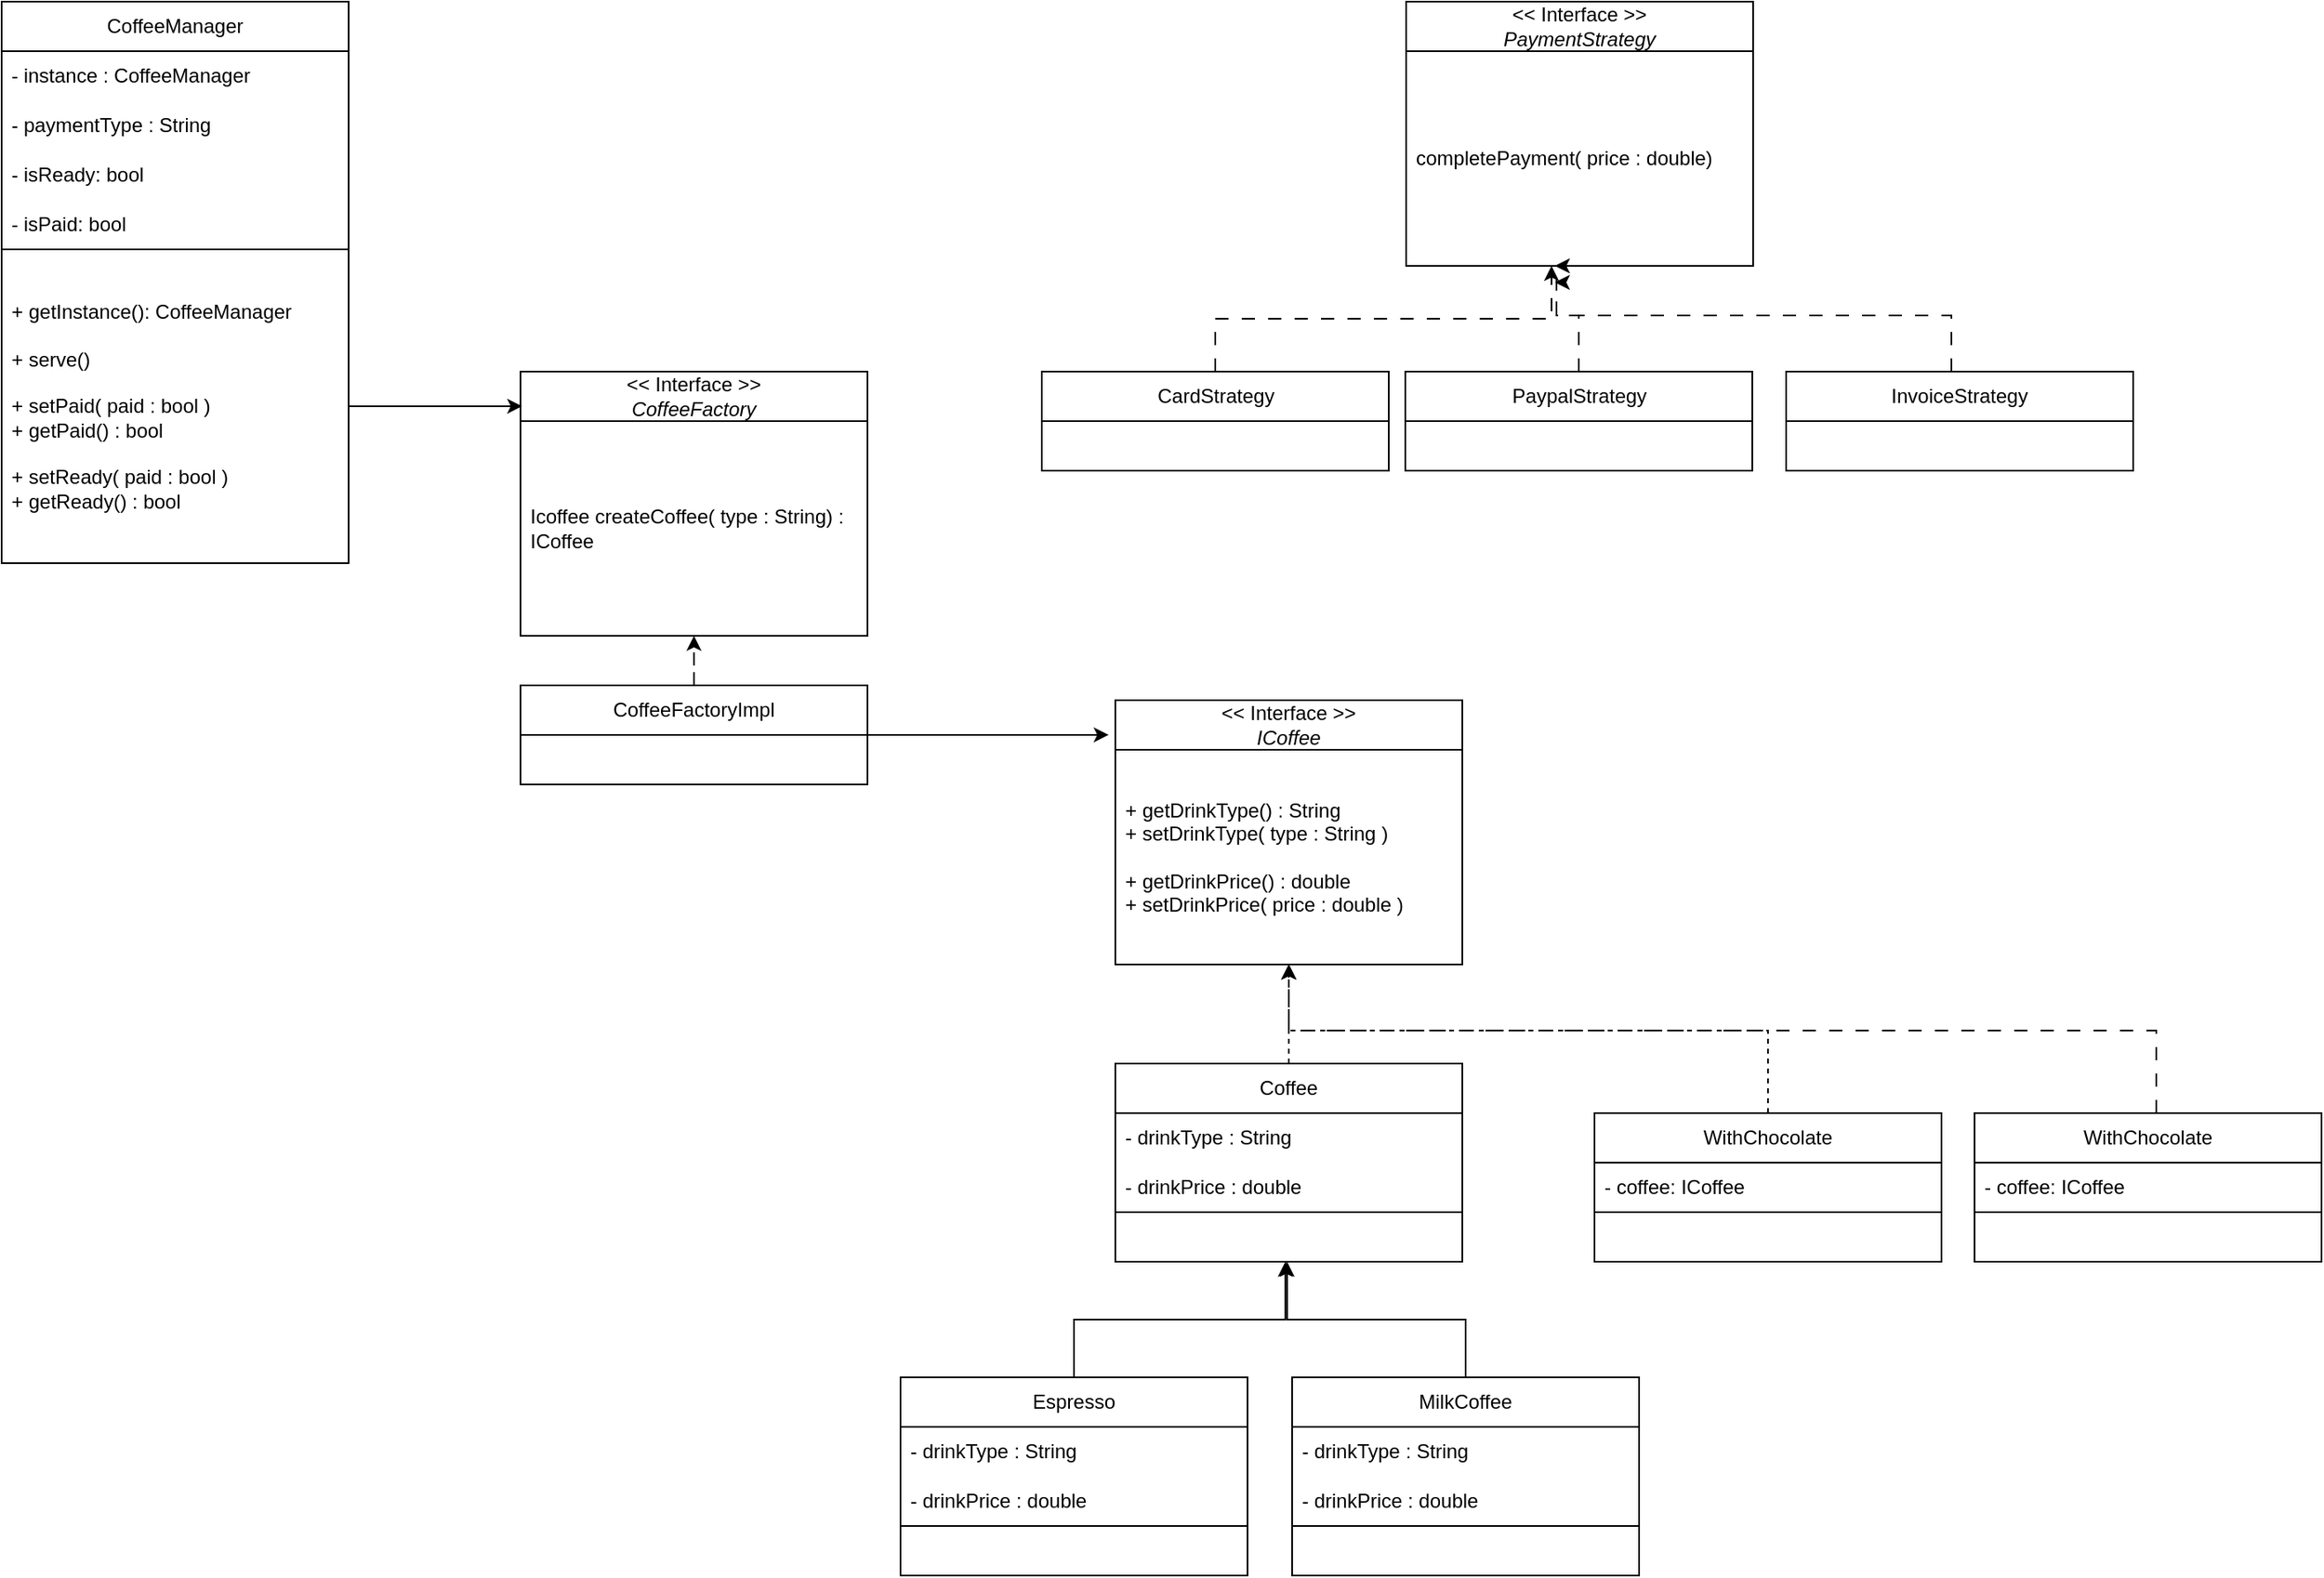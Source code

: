 <mxfile version="24.2.7" type="device">
  <diagram name="Page-1" id="YEgfcRM55mWjNrF7ACM-">
    <mxGraphModel dx="1434" dy="753" grid="1" gridSize="10" guides="1" tooltips="1" connect="1" arrows="1" fold="1" page="1" pageScale="1" pageWidth="827" pageHeight="1169" math="0" shadow="0">
      <root>
        <mxCell id="0" />
        <mxCell id="1" parent="0" />
        <mxCell id="hVjJMQrWqunO9nQEQJOa-1" value="CoffeeManager" style="swimlane;fontStyle=0;childLayout=stackLayout;horizontal=1;startSize=30;horizontalStack=0;resizeParent=1;resizeParentMax=0;resizeLast=0;collapsible=1;marginBottom=0;whiteSpace=wrap;html=1;" vertex="1" parent="1">
          <mxGeometry x="100" y="80" width="210" height="340" as="geometry" />
        </mxCell>
        <mxCell id="hVjJMQrWqunO9nQEQJOa-2" value="- instance : CoffeeManager" style="text;strokeColor=none;fillColor=none;align=left;verticalAlign=middle;spacingLeft=4;spacingRight=4;overflow=hidden;points=[[0,0.5],[1,0.5]];portConstraint=eastwest;rotatable=0;whiteSpace=wrap;html=1;" vertex="1" parent="hVjJMQrWqunO9nQEQJOa-1">
          <mxGeometry y="30" width="210" height="30" as="geometry" />
        </mxCell>
        <mxCell id="hVjJMQrWqunO9nQEQJOa-3" value="- paymentType : String&lt;span style=&quot;white-space: pre;&quot;&gt;&#x9;&lt;/span&gt;&lt;span style=&quot;white-space: pre;&quot;&gt;&#x9;&lt;/span&gt;" style="text;strokeColor=none;fillColor=none;align=left;verticalAlign=middle;spacingLeft=4;spacingRight=4;overflow=hidden;points=[[0,0.5],[1,0.5]];portConstraint=eastwest;rotatable=0;whiteSpace=wrap;html=1;" vertex="1" parent="hVjJMQrWqunO9nQEQJOa-1">
          <mxGeometry y="60" width="210" height="30" as="geometry" />
        </mxCell>
        <mxCell id="hVjJMQrWqunO9nQEQJOa-4" value="&lt;div&gt;- isReady: bool&lt;/div&gt;" style="text;strokeColor=none;fillColor=none;align=left;verticalAlign=middle;spacingLeft=4;spacingRight=4;overflow=hidden;points=[[0,0.5],[1,0.5]];portConstraint=eastwest;rotatable=0;whiteSpace=wrap;html=1;" vertex="1" parent="hVjJMQrWqunO9nQEQJOa-1">
          <mxGeometry y="90" width="210" height="30" as="geometry" />
        </mxCell>
        <mxCell id="hVjJMQrWqunO9nQEQJOa-7" value="&lt;div&gt;- isPaid: bool&lt;/div&gt;" style="text;strokeColor=none;fillColor=none;align=left;verticalAlign=middle;spacingLeft=4;spacingRight=4;overflow=hidden;points=[[0,0.5],[1,0.5]];portConstraint=eastwest;rotatable=0;whiteSpace=wrap;html=1;" vertex="1" parent="hVjJMQrWqunO9nQEQJOa-1">
          <mxGeometry y="120" width="210" height="30" as="geometry" />
        </mxCell>
        <mxCell id="hVjJMQrWqunO9nQEQJOa-8" value="&lt;div&gt;+ getInstance(): CoffeeManager&lt;/div&gt;&lt;div&gt;&lt;br&gt;&lt;/div&gt;&lt;div&gt;+ serve()&lt;/div&gt;&lt;div&gt;&lt;br&gt;&lt;/div&gt;&lt;div&gt;+ setPaid( paid : bool )&lt;/div&gt;&lt;div&gt;+ getPaid() : bool&lt;/div&gt;&lt;div&gt;&lt;br&gt;&lt;/div&gt;&lt;div&gt;+ setReady( paid : bool )&lt;/div&gt;&lt;div&gt;+ getReady() : bool&lt;/div&gt;" style="text;strokeColor=default;fillColor=none;align=left;verticalAlign=middle;spacingLeft=4;spacingRight=4;overflow=hidden;points=[[0,0.5],[1,0.5]];portConstraint=eastwest;rotatable=0;whiteSpace=wrap;html=1;" vertex="1" parent="hVjJMQrWqunO9nQEQJOa-1">
          <mxGeometry y="150" width="210" height="190" as="geometry" />
        </mxCell>
        <mxCell id="hVjJMQrWqunO9nQEQJOa-24" style="edgeStyle=orthogonalEdgeStyle;rounded=0;orthogonalLoop=1;jettySize=auto;html=1;entryX=0.5;entryY=1;entryDx=0;entryDy=0;dashed=1;exitX=0.5;exitY=0;exitDx=0;exitDy=0;" edge="1" parent="1" source="hVjJMQrWqunO9nQEQJOa-18" target="hVjJMQrWqunO9nQEQJOa-12">
          <mxGeometry relative="1" as="geometry">
            <mxPoint x="964" y="683" as="sourcePoint" />
            <Array as="points">
              <mxPoint x="879" y="723" />
            </Array>
          </mxGeometry>
        </mxCell>
        <mxCell id="hVjJMQrWqunO9nQEQJOa-12" value="&lt;div&gt;&amp;lt;&amp;lt; Interface &amp;gt;&amp;gt;&lt;/div&gt;&lt;div&gt;&lt;i&gt;ICoffee&lt;/i&gt;&lt;/div&gt;" style="swimlane;fontStyle=0;childLayout=stackLayout;horizontal=1;startSize=30;horizontalStack=0;resizeParent=1;resizeParentMax=0;resizeLast=0;collapsible=1;marginBottom=0;whiteSpace=wrap;html=1;" vertex="1" parent="1">
          <mxGeometry x="774" y="503" width="210" height="160" as="geometry" />
        </mxCell>
        <mxCell id="hVjJMQrWqunO9nQEQJOa-17" value="&lt;div&gt;+ getDrinkType() : String&lt;/div&gt;&lt;div&gt;+ setDrinkType( type : String )&lt;/div&gt;&lt;div&gt;&lt;br&gt;&lt;/div&gt;&lt;div&gt;+ getDrinkPrice() : double&lt;/div&gt;&lt;div&gt;+ setDrinkPrice( price : double )&lt;/div&gt;" style="text;strokeColor=default;fillColor=none;align=left;verticalAlign=middle;spacingLeft=4;spacingRight=4;overflow=hidden;points=[[0,0.5],[1,0.5]];portConstraint=eastwest;rotatable=0;whiteSpace=wrap;html=1;" vertex="1" parent="hVjJMQrWqunO9nQEQJOa-12">
          <mxGeometry y="30" width="210" height="130" as="geometry" />
        </mxCell>
        <mxCell id="hVjJMQrWqunO9nQEQJOa-18" value="Coffee" style="swimlane;fontStyle=0;childLayout=stackLayout;horizontal=1;startSize=30;horizontalStack=0;resizeParent=1;resizeParentMax=0;resizeLast=0;collapsible=1;marginBottom=0;whiteSpace=wrap;html=1;" vertex="1" parent="1">
          <mxGeometry x="774" y="723" width="210" height="120" as="geometry" />
        </mxCell>
        <mxCell id="hVjJMQrWqunO9nQEQJOa-19" value="- drinkType : String" style="text;strokeColor=none;fillColor=none;align=left;verticalAlign=middle;spacingLeft=4;spacingRight=4;overflow=hidden;points=[[0,0.5],[1,0.5]];portConstraint=eastwest;rotatable=0;whiteSpace=wrap;html=1;" vertex="1" parent="hVjJMQrWqunO9nQEQJOa-18">
          <mxGeometry y="30" width="210" height="30" as="geometry" />
        </mxCell>
        <mxCell id="hVjJMQrWqunO9nQEQJOa-20" value="- drinkPrice : double" style="text;strokeColor=none;fillColor=none;align=left;verticalAlign=middle;spacingLeft=4;spacingRight=4;overflow=hidden;points=[[0,0.5],[1,0.5]];portConstraint=eastwest;rotatable=0;whiteSpace=wrap;html=1;" vertex="1" parent="hVjJMQrWqunO9nQEQJOa-18">
          <mxGeometry y="60" width="210" height="30" as="geometry" />
        </mxCell>
        <mxCell id="hVjJMQrWqunO9nQEQJOa-23" value="&amp;nbsp;&amp;nbsp;&amp;nbsp; " style="text;strokeColor=default;fillColor=none;align=left;verticalAlign=middle;spacingLeft=4;spacingRight=4;overflow=hidden;points=[[0,0.5],[1,0.5]];portConstraint=eastwest;rotatable=0;whiteSpace=wrap;html=1;" vertex="1" parent="hVjJMQrWqunO9nQEQJOa-18">
          <mxGeometry y="90" width="210" height="30" as="geometry" />
        </mxCell>
        <mxCell id="hVjJMQrWqunO9nQEQJOa-25" value="Espresso" style="swimlane;fontStyle=0;childLayout=stackLayout;horizontal=1;startSize=30;horizontalStack=0;resizeParent=1;resizeParentMax=0;resizeLast=0;collapsible=1;marginBottom=0;whiteSpace=wrap;html=1;" vertex="1" parent="1">
          <mxGeometry x="644" y="913" width="210" height="120" as="geometry" />
        </mxCell>
        <mxCell id="hVjJMQrWqunO9nQEQJOa-26" value="- drinkType : String" style="text;strokeColor=none;fillColor=none;align=left;verticalAlign=middle;spacingLeft=4;spacingRight=4;overflow=hidden;points=[[0,0.5],[1,0.5]];portConstraint=eastwest;rotatable=0;whiteSpace=wrap;html=1;" vertex="1" parent="hVjJMQrWqunO9nQEQJOa-25">
          <mxGeometry y="30" width="210" height="30" as="geometry" />
        </mxCell>
        <mxCell id="hVjJMQrWqunO9nQEQJOa-27" value="- drinkPrice : double" style="text;strokeColor=none;fillColor=none;align=left;verticalAlign=middle;spacingLeft=4;spacingRight=4;overflow=hidden;points=[[0,0.5],[1,0.5]];portConstraint=eastwest;rotatable=0;whiteSpace=wrap;html=1;" vertex="1" parent="hVjJMQrWqunO9nQEQJOa-25">
          <mxGeometry y="60" width="210" height="30" as="geometry" />
        </mxCell>
        <mxCell id="hVjJMQrWqunO9nQEQJOa-28" value="&amp;nbsp;&amp;nbsp;&amp;nbsp; " style="text;strokeColor=default;fillColor=none;align=left;verticalAlign=middle;spacingLeft=4;spacingRight=4;overflow=hidden;points=[[0,0.5],[1,0.5]];portConstraint=eastwest;rotatable=0;whiteSpace=wrap;html=1;" vertex="1" parent="hVjJMQrWqunO9nQEQJOa-25">
          <mxGeometry y="90" width="210" height="30" as="geometry" />
        </mxCell>
        <mxCell id="hVjJMQrWqunO9nQEQJOa-29" value="MilkCoffee" style="swimlane;fontStyle=0;childLayout=stackLayout;horizontal=1;startSize=30;horizontalStack=0;resizeParent=1;resizeParentMax=0;resizeLast=0;collapsible=1;marginBottom=0;whiteSpace=wrap;html=1;" vertex="1" parent="1">
          <mxGeometry x="881" y="913" width="210" height="120" as="geometry" />
        </mxCell>
        <mxCell id="hVjJMQrWqunO9nQEQJOa-30" value="- drinkType : String" style="text;strokeColor=none;fillColor=none;align=left;verticalAlign=middle;spacingLeft=4;spacingRight=4;overflow=hidden;points=[[0,0.5],[1,0.5]];portConstraint=eastwest;rotatable=0;whiteSpace=wrap;html=1;" vertex="1" parent="hVjJMQrWqunO9nQEQJOa-29">
          <mxGeometry y="30" width="210" height="30" as="geometry" />
        </mxCell>
        <mxCell id="hVjJMQrWqunO9nQEQJOa-31" value="- drinkPrice : double" style="text;strokeColor=none;fillColor=none;align=left;verticalAlign=middle;spacingLeft=4;spacingRight=4;overflow=hidden;points=[[0,0.5],[1,0.5]];portConstraint=eastwest;rotatable=0;whiteSpace=wrap;html=1;" vertex="1" parent="hVjJMQrWqunO9nQEQJOa-29">
          <mxGeometry y="60" width="210" height="30" as="geometry" />
        </mxCell>
        <mxCell id="hVjJMQrWqunO9nQEQJOa-32" value="&amp;nbsp;&amp;nbsp;&amp;nbsp; " style="text;strokeColor=default;fillColor=none;align=left;verticalAlign=middle;spacingLeft=4;spacingRight=4;overflow=hidden;points=[[0,0.5],[1,0.5]];portConstraint=eastwest;rotatable=0;whiteSpace=wrap;html=1;" vertex="1" parent="hVjJMQrWqunO9nQEQJOa-29">
          <mxGeometry y="90" width="210" height="30" as="geometry" />
        </mxCell>
        <mxCell id="hVjJMQrWqunO9nQEQJOa-33" style="edgeStyle=orthogonalEdgeStyle;rounded=0;orthogonalLoop=1;jettySize=auto;html=1;entryX=0.495;entryY=1;entryDx=0;entryDy=0;entryPerimeter=0;" edge="1" parent="1" source="hVjJMQrWqunO9nQEQJOa-29" target="hVjJMQrWqunO9nQEQJOa-23">
          <mxGeometry relative="1" as="geometry" />
        </mxCell>
        <mxCell id="hVjJMQrWqunO9nQEQJOa-34" style="edgeStyle=orthogonalEdgeStyle;rounded=0;orthogonalLoop=1;jettySize=auto;html=1;entryX=0.49;entryY=1;entryDx=0;entryDy=0;entryPerimeter=0;" edge="1" parent="1" source="hVjJMQrWqunO9nQEQJOa-25" target="hVjJMQrWqunO9nQEQJOa-23">
          <mxGeometry relative="1" as="geometry" />
        </mxCell>
        <mxCell id="hVjJMQrWqunO9nQEQJOa-37" style="edgeStyle=orthogonalEdgeStyle;rounded=0;orthogonalLoop=1;jettySize=auto;html=1;entryX=0.5;entryY=1;entryDx=0;entryDy=0;dashed=1;exitX=0.5;exitY=0;exitDx=0;exitDy=0;" edge="1" parent="1" source="hVjJMQrWqunO9nQEQJOa-39" target="hVjJMQrWqunO9nQEQJOa-12">
          <mxGeometry relative="1" as="geometry">
            <mxPoint x="1269" y="713" as="sourcePoint" />
            <Array as="points">
              <mxPoint x="1169" y="703" />
              <mxPoint x="879" y="703" />
            </Array>
          </mxGeometry>
        </mxCell>
        <mxCell id="hVjJMQrWqunO9nQEQJOa-39" value="WithChocolate" style="swimlane;fontStyle=0;childLayout=stackLayout;horizontal=1;startSize=30;horizontalStack=0;resizeParent=1;resizeParentMax=0;resizeLast=0;collapsible=1;marginBottom=0;whiteSpace=wrap;html=1;" vertex="1" parent="1">
          <mxGeometry x="1064" y="753" width="210" height="90" as="geometry" />
        </mxCell>
        <mxCell id="hVjJMQrWqunO9nQEQJOa-40" value="- coffee: ICoffee" style="text;strokeColor=none;fillColor=none;align=left;verticalAlign=middle;spacingLeft=4;spacingRight=4;overflow=hidden;points=[[0,0.5],[1,0.5]];portConstraint=eastwest;rotatable=0;whiteSpace=wrap;html=1;" vertex="1" parent="hVjJMQrWqunO9nQEQJOa-39">
          <mxGeometry y="30" width="210" height="30" as="geometry" />
        </mxCell>
        <mxCell id="hVjJMQrWqunO9nQEQJOa-42" value="&amp;nbsp;&amp;nbsp;&amp;nbsp; " style="text;strokeColor=default;fillColor=none;align=left;verticalAlign=middle;spacingLeft=4;spacingRight=4;overflow=hidden;points=[[0,0.5],[1,0.5]];portConstraint=eastwest;rotatable=0;whiteSpace=wrap;html=1;" vertex="1" parent="hVjJMQrWqunO9nQEQJOa-39">
          <mxGeometry y="60" width="210" height="30" as="geometry" />
        </mxCell>
        <mxCell id="hVjJMQrWqunO9nQEQJOa-46" style="edgeStyle=orthogonalEdgeStyle;rounded=0;orthogonalLoop=1;jettySize=auto;html=1;entryX=0.5;entryY=1;entryDx=0;entryDy=0;dashed=1;dashPattern=8 8;" edge="1" parent="1" source="hVjJMQrWqunO9nQEQJOa-43" target="hVjJMQrWqunO9nQEQJOa-12">
          <mxGeometry relative="1" as="geometry">
            <Array as="points">
              <mxPoint x="1404" y="703" />
              <mxPoint x="879" y="703" />
            </Array>
          </mxGeometry>
        </mxCell>
        <mxCell id="hVjJMQrWqunO9nQEQJOa-43" value="WithChocolate" style="swimlane;fontStyle=0;childLayout=stackLayout;horizontal=1;startSize=30;horizontalStack=0;resizeParent=1;resizeParentMax=0;resizeLast=0;collapsible=1;marginBottom=0;whiteSpace=wrap;html=1;" vertex="1" parent="1">
          <mxGeometry x="1294" y="753" width="210" height="90" as="geometry" />
        </mxCell>
        <mxCell id="hVjJMQrWqunO9nQEQJOa-44" value="- coffee: ICoffee" style="text;strokeColor=none;fillColor=none;align=left;verticalAlign=middle;spacingLeft=4;spacingRight=4;overflow=hidden;points=[[0,0.5],[1,0.5]];portConstraint=eastwest;rotatable=0;whiteSpace=wrap;html=1;" vertex="1" parent="hVjJMQrWqunO9nQEQJOa-43">
          <mxGeometry y="30" width="210" height="30" as="geometry" />
        </mxCell>
        <mxCell id="hVjJMQrWqunO9nQEQJOa-45" value="&amp;nbsp;&amp;nbsp;&amp;nbsp; " style="text;strokeColor=default;fillColor=none;align=left;verticalAlign=middle;spacingLeft=4;spacingRight=4;overflow=hidden;points=[[0,0.5],[1,0.5]];portConstraint=eastwest;rotatable=0;whiteSpace=wrap;html=1;" vertex="1" parent="hVjJMQrWqunO9nQEQJOa-43">
          <mxGeometry y="60" width="210" height="30" as="geometry" />
        </mxCell>
        <mxCell id="hVjJMQrWqunO9nQEQJOa-56" style="edgeStyle=orthogonalEdgeStyle;rounded=0;orthogonalLoop=1;jettySize=auto;html=1;entryX=0.5;entryY=1;entryDx=0;entryDy=0;dashed=1;dashPattern=8 8;" edge="1" parent="1" source="hVjJMQrWqunO9nQEQJOa-49" target="hVjJMQrWqunO9nQEQJOa-53">
          <mxGeometry relative="1" as="geometry" />
        </mxCell>
        <mxCell id="hVjJMQrWqunO9nQEQJOa-49" value="CoffeeFactoryImpl" style="swimlane;fontStyle=0;childLayout=stackLayout;horizontal=1;startSize=30;horizontalStack=0;resizeParent=1;resizeParentMax=0;resizeLast=0;collapsible=1;marginBottom=0;whiteSpace=wrap;html=1;" vertex="1" parent="1">
          <mxGeometry x="414" y="494" width="210" height="60" as="geometry" />
        </mxCell>
        <mxCell id="hVjJMQrWqunO9nQEQJOa-52" value="&amp;nbsp;&amp;nbsp;&amp;nbsp; " style="text;strokeColor=default;fillColor=none;align=left;verticalAlign=middle;spacingLeft=4;spacingRight=4;overflow=hidden;points=[[0,0.5],[1,0.5]];portConstraint=eastwest;rotatable=0;whiteSpace=wrap;html=1;" vertex="1" parent="hVjJMQrWqunO9nQEQJOa-49">
          <mxGeometry y="30" width="210" height="30" as="geometry" />
        </mxCell>
        <mxCell id="hVjJMQrWqunO9nQEQJOa-53" value="&lt;div&gt;&amp;lt;&amp;lt; Interface &amp;gt;&amp;gt;&lt;/div&gt;&lt;div&gt;&lt;i&gt;CoffeeFactory&lt;/i&gt;&lt;/div&gt;" style="swimlane;fontStyle=0;childLayout=stackLayout;horizontal=1;startSize=30;horizontalStack=0;resizeParent=1;resizeParentMax=0;resizeLast=0;collapsible=1;marginBottom=0;whiteSpace=wrap;html=1;" vertex="1" parent="1">
          <mxGeometry x="414" y="304" width="210" height="160" as="geometry" />
        </mxCell>
        <mxCell id="hVjJMQrWqunO9nQEQJOa-54" value="Icoffee createCoffee( type : String) : ICoffee " style="text;strokeColor=default;fillColor=none;align=left;verticalAlign=middle;spacingLeft=4;spacingRight=4;overflow=hidden;points=[[0,0.5],[1,0.5]];portConstraint=eastwest;rotatable=0;whiteSpace=wrap;html=1;" vertex="1" parent="hVjJMQrWqunO9nQEQJOa-53">
          <mxGeometry y="30" width="210" height="130" as="geometry" />
        </mxCell>
        <mxCell id="hVjJMQrWqunO9nQEQJOa-57" style="edgeStyle=orthogonalEdgeStyle;rounded=0;orthogonalLoop=1;jettySize=auto;html=1;entryX=0.005;entryY=0.131;entryDx=0;entryDy=0;entryPerimeter=0;" edge="1" parent="1" source="hVjJMQrWqunO9nQEQJOa-8" target="hVjJMQrWqunO9nQEQJOa-53">
          <mxGeometry relative="1" as="geometry" />
        </mxCell>
        <mxCell id="hVjJMQrWqunO9nQEQJOa-58" style="edgeStyle=orthogonalEdgeStyle;rounded=0;orthogonalLoop=1;jettySize=auto;html=1;entryX=-0.019;entryY=0.131;entryDx=0;entryDy=0;entryPerimeter=0;" edge="1" parent="1" source="hVjJMQrWqunO9nQEQJOa-49" target="hVjJMQrWqunO9nQEQJOa-12">
          <mxGeometry relative="1" as="geometry" />
        </mxCell>
        <mxCell id="hVjJMQrWqunO9nQEQJOa-59" value="&lt;div&gt;&amp;lt;&amp;lt; Interface &amp;gt;&amp;gt;&lt;/div&gt;&lt;div&gt;&lt;i&gt;PaymentStrategy&lt;/i&gt;&lt;/div&gt;" style="swimlane;fontStyle=0;childLayout=stackLayout;horizontal=1;startSize=30;horizontalStack=0;resizeParent=1;resizeParentMax=0;resizeLast=0;collapsible=1;marginBottom=0;whiteSpace=wrap;html=1;" vertex="1" parent="1">
          <mxGeometry x="950" y="80" width="210" height="160" as="geometry" />
        </mxCell>
        <mxCell id="hVjJMQrWqunO9nQEQJOa-60" value="completePayment( price : double)" style="text;strokeColor=default;fillColor=none;align=left;verticalAlign=middle;spacingLeft=4;spacingRight=4;overflow=hidden;points=[[0,0.5],[1,0.5]];portConstraint=eastwest;rotatable=0;whiteSpace=wrap;html=1;" vertex="1" parent="hVjJMQrWqunO9nQEQJOa-59">
          <mxGeometry y="30" width="210" height="130" as="geometry" />
        </mxCell>
        <mxCell id="hVjJMQrWqunO9nQEQJOa-61" value="CardStrategy" style="swimlane;fontStyle=0;childLayout=stackLayout;horizontal=1;startSize=30;horizontalStack=0;resizeParent=1;resizeParentMax=0;resizeLast=0;collapsible=1;marginBottom=0;whiteSpace=wrap;html=1;" vertex="1" parent="1">
          <mxGeometry x="729.5" y="304" width="210" height="60" as="geometry" />
        </mxCell>
        <mxCell id="hVjJMQrWqunO9nQEQJOa-63" value="&amp;nbsp;&amp;nbsp;&amp;nbsp; " style="text;strokeColor=default;fillColor=none;align=left;verticalAlign=middle;spacingLeft=4;spacingRight=4;overflow=hidden;points=[[0,0.5],[1,0.5]];portConstraint=eastwest;rotatable=0;whiteSpace=wrap;html=1;" vertex="1" parent="hVjJMQrWqunO9nQEQJOa-61">
          <mxGeometry y="30" width="210" height="30" as="geometry" />
        </mxCell>
        <mxCell id="hVjJMQrWqunO9nQEQJOa-69" style="edgeStyle=orthogonalEdgeStyle;rounded=0;orthogonalLoop=1;jettySize=auto;html=1;dashed=1;dashPattern=8 8;" edge="1" parent="1" source="hVjJMQrWqunO9nQEQJOa-64">
          <mxGeometry relative="1" as="geometry">
            <mxPoint x="1040" y="250" as="targetPoint" />
            <Array as="points">
              <mxPoint x="1055" y="270" />
              <mxPoint x="1041" y="270" />
            </Array>
          </mxGeometry>
        </mxCell>
        <mxCell id="hVjJMQrWqunO9nQEQJOa-64" value="PaypalStrategy" style="swimlane;fontStyle=0;childLayout=stackLayout;horizontal=1;startSize=30;horizontalStack=0;resizeParent=1;resizeParentMax=0;resizeLast=0;collapsible=1;marginBottom=0;whiteSpace=wrap;html=1;" vertex="1" parent="1">
          <mxGeometry x="949.5" y="304" width="210" height="60" as="geometry" />
        </mxCell>
        <mxCell id="hVjJMQrWqunO9nQEQJOa-65" value="&amp;nbsp;&amp;nbsp;&amp;nbsp; " style="text;strokeColor=default;fillColor=none;align=left;verticalAlign=middle;spacingLeft=4;spacingRight=4;overflow=hidden;points=[[0,0.5],[1,0.5]];portConstraint=eastwest;rotatable=0;whiteSpace=wrap;html=1;" vertex="1" parent="hVjJMQrWqunO9nQEQJOa-64">
          <mxGeometry y="30" width="210" height="30" as="geometry" />
        </mxCell>
        <mxCell id="hVjJMQrWqunO9nQEQJOa-70" style="edgeStyle=orthogonalEdgeStyle;rounded=0;orthogonalLoop=1;jettySize=auto;html=1;dashed=1;dashPattern=8 8;" edge="1" parent="1" source="hVjJMQrWqunO9nQEQJOa-66">
          <mxGeometry relative="1" as="geometry">
            <mxPoint x="1040" y="240" as="targetPoint" />
            <Array as="points">
              <mxPoint x="1280" y="270" />
              <mxPoint x="1041" y="270" />
            </Array>
          </mxGeometry>
        </mxCell>
        <mxCell id="hVjJMQrWqunO9nQEQJOa-66" value="InvoiceStrategy" style="swimlane;fontStyle=0;childLayout=stackLayout;horizontal=1;startSize=30;horizontalStack=0;resizeParent=1;resizeParentMax=0;resizeLast=0;collapsible=1;marginBottom=0;whiteSpace=wrap;html=1;" vertex="1" parent="1">
          <mxGeometry x="1180" y="304" width="210" height="60" as="geometry" />
        </mxCell>
        <mxCell id="hVjJMQrWqunO9nQEQJOa-68" style="edgeStyle=orthogonalEdgeStyle;rounded=0;orthogonalLoop=1;jettySize=auto;html=1;entryX=0.419;entryY=1;entryDx=0;entryDy=0;entryPerimeter=0;dashed=1;dashPattern=8 8;" edge="1" parent="1" source="hVjJMQrWqunO9nQEQJOa-61" target="hVjJMQrWqunO9nQEQJOa-60">
          <mxGeometry relative="1" as="geometry" />
        </mxCell>
      </root>
    </mxGraphModel>
  </diagram>
</mxfile>
